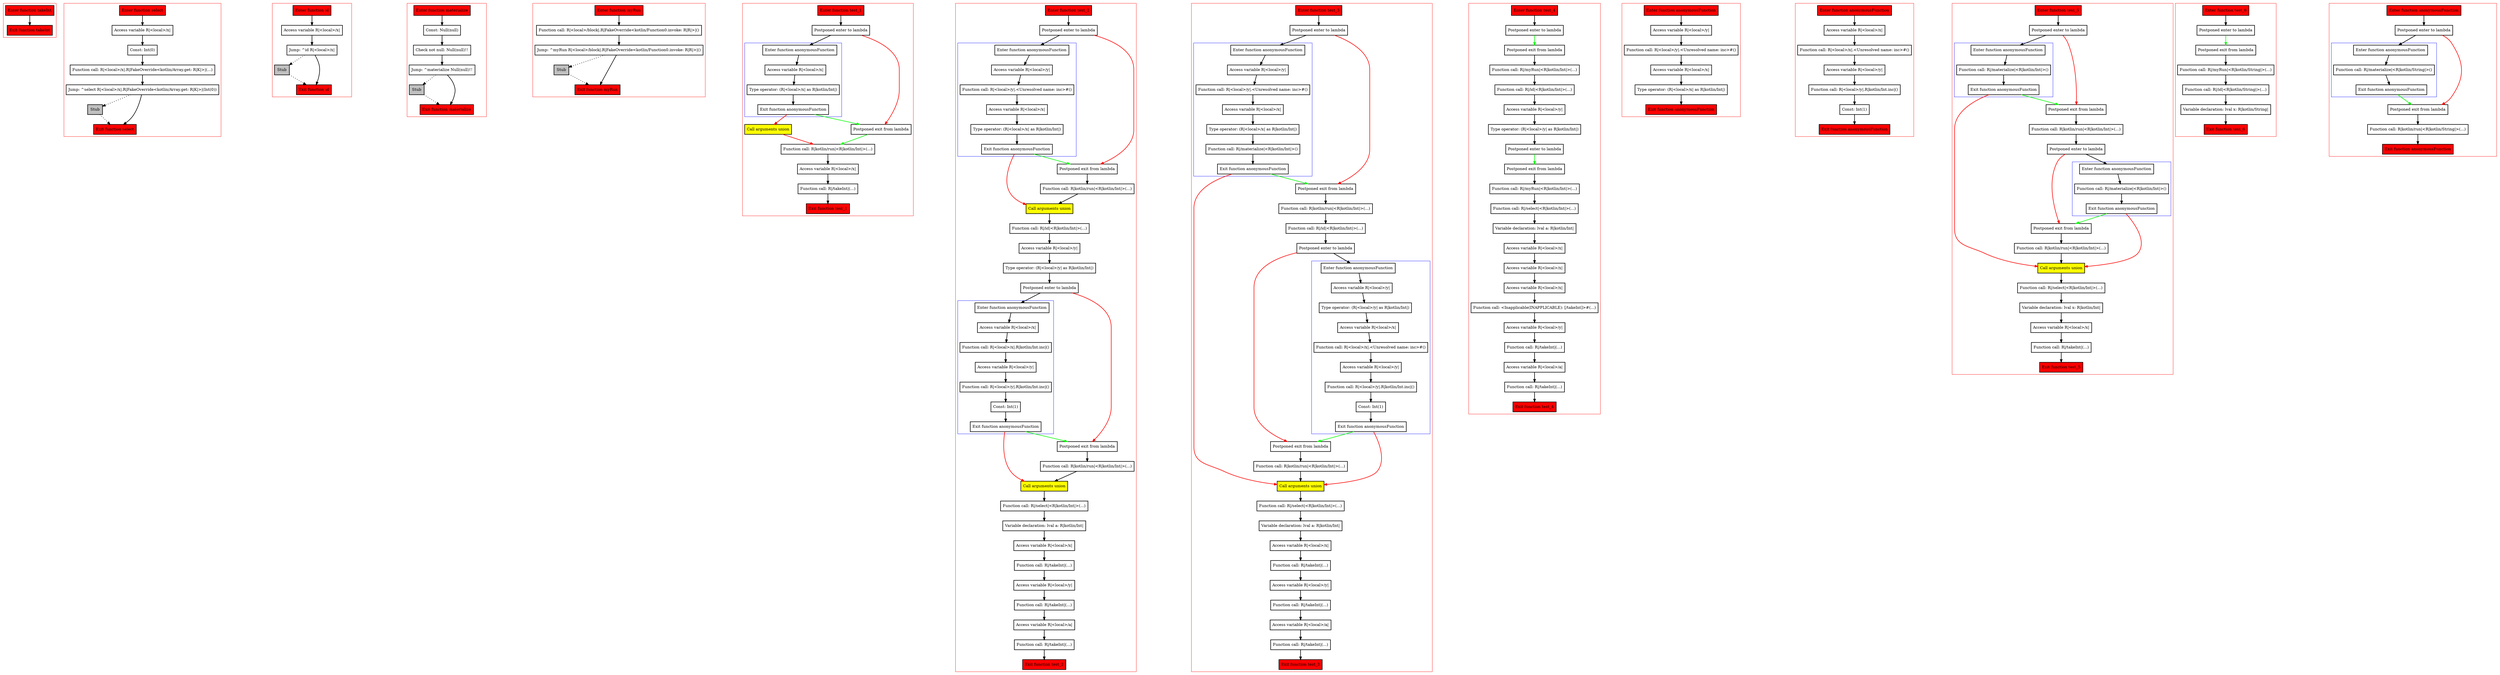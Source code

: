 digraph flowFromInplaceLambda_kt {
    graph [nodesep=3]
    node [shape=box penwidth=2]
    edge [penwidth=2]

    subgraph cluster_0 {
        color=red
        0 [label="Enter function takeInt" style="filled" fillcolor=red];
        1 [label="Exit function takeInt" style="filled" fillcolor=red];
    }

    0 -> {1};

    subgraph cluster_1 {
        color=red
        2 [label="Enter function select" style="filled" fillcolor=red];
        3 [label="Access variable R|<local>/x|"];
        4 [label="Const: Int(0)"];
        5 [label="Function call: R|<local>/x|.R|FakeOverride<kotlin/Array.get: R|K|>|(...)"];
        6 [label="Jump: ^select R|<local>/x|.R|FakeOverride<kotlin/Array.get: R|K|>|(Int(0))"];
        7 [label="Stub" style="filled" fillcolor=gray];
        8 [label="Exit function select" style="filled" fillcolor=red];
    }

    2 -> {3};
    3 -> {4};
    4 -> {5};
    5 -> {6};
    6 -> {8};
    6 -> {7} [style=dotted];
    7 -> {8} [style=dotted];

    subgraph cluster_2 {
        color=red
        9 [label="Enter function id" style="filled" fillcolor=red];
        10 [label="Access variable R|<local>/x|"];
        11 [label="Jump: ^id R|<local>/x|"];
        12 [label="Stub" style="filled" fillcolor=gray];
        13 [label="Exit function id" style="filled" fillcolor=red];
    }

    9 -> {10};
    10 -> {11};
    11 -> {13};
    11 -> {12} [style=dotted];
    12 -> {13} [style=dotted];

    subgraph cluster_3 {
        color=red
        14 [label="Enter function materialize" style="filled" fillcolor=red];
        15 [label="Const: Null(null)"];
        16 [label="Check not null: Null(null)!!"];
        17 [label="Jump: ^materialize Null(null)!!"];
        18 [label="Stub" style="filled" fillcolor=gray];
        19 [label="Exit function materialize" style="filled" fillcolor=red];
    }

    14 -> {15};
    15 -> {16};
    16 -> {17};
    17 -> {19};
    17 -> {18} [style=dotted];
    18 -> {19} [style=dotted];

    subgraph cluster_4 {
        color=red
        20 [label="Enter function myRun" style="filled" fillcolor=red];
        21 [label="Function call: R|<local>/block|.R|FakeOverride<kotlin/Function0.invoke: R|R|>|()"];
        22 [label="Jump: ^myRun R|<local>/block|.R|FakeOverride<kotlin/Function0.invoke: R|R|>|()"];
        23 [label="Stub" style="filled" fillcolor=gray];
        24 [label="Exit function myRun" style="filled" fillcolor=red];
    }

    20 -> {21};
    21 -> {22};
    22 -> {24};
    22 -> {23} [style=dotted];
    23 -> {24} [style=dotted];

    subgraph cluster_5 {
        color=red
        25 [label="Enter function test_1" style="filled" fillcolor=red];
        26 [label="Postponed enter to lambda"];
        subgraph cluster_6 {
            color=blue
            27 [label="Enter function anonymousFunction"];
            28 [label="Access variable R|<local>/x|"];
            29 [label="Type operator: (R|<local>/x| as R|kotlin/Int|)"];
            30 [label="Exit function anonymousFunction"];
        }
        31 [label="Call arguments union" style="filled" fillcolor=yellow];
        32 [label="Postponed exit from lambda"];
        33 [label="Function call: R|kotlin/run|<R|kotlin/Int|>(...)"];
        34 [label="Access variable R|<local>/x|"];
        35 [label="Function call: R|/takeInt|(...)"];
        36 [label="Exit function test_1" style="filled" fillcolor=red];
    }

    25 -> {26};
    26 -> {27};
    26 -> {32} [color=red];
    27 -> {28};
    28 -> {29};
    29 -> {30};
    30 -> {32} [color=green];
    30 -> {31} [color=red];
    31 -> {33} [color=red];
    32 -> {33} [color=green];
    33 -> {34};
    34 -> {35};
    35 -> {36};

    subgraph cluster_7 {
        color=red
        37 [label="Enter function test_2" style="filled" fillcolor=red];
        38 [label="Postponed enter to lambda"];
        subgraph cluster_8 {
            color=blue
            39 [label="Enter function anonymousFunction"];
            40 [label="Access variable R|<local>/y|"];
            41 [label="Function call: R|<local>/y|.<Unresolved name: inc>#()"];
            42 [label="Access variable R|<local>/x|"];
            43 [label="Type operator: (R|<local>/x| as R|kotlin/Int|)"];
            44 [label="Exit function anonymousFunction"];
        }
        45 [label="Postponed exit from lambda"];
        46 [label="Function call: R|kotlin/run|<R|kotlin/Int|>(...)"];
        47 [label="Call arguments union" style="filled" fillcolor=yellow];
        48 [label="Function call: R|/id|<R|kotlin/Int|>(...)"];
        49 [label="Access variable R|<local>/y|"];
        50 [label="Type operator: (R|<local>/y| as R|kotlin/Int|)"];
        51 [label="Postponed enter to lambda"];
        subgraph cluster_9 {
            color=blue
            52 [label="Enter function anonymousFunction"];
            53 [label="Access variable R|<local>/x|"];
            54 [label="Function call: R|<local>/x|.R|kotlin/Int.inc|()"];
            55 [label="Access variable R|<local>/y|"];
            56 [label="Function call: R|<local>/y|.R|kotlin/Int.inc|()"];
            57 [label="Const: Int(1)"];
            58 [label="Exit function anonymousFunction"];
        }
        59 [label="Postponed exit from lambda"];
        60 [label="Function call: R|kotlin/run|<R|kotlin/Int|>(...)"];
        61 [label="Call arguments union" style="filled" fillcolor=yellow];
        62 [label="Function call: R|/select|<R|kotlin/Int|>(...)"];
        63 [label="Variable declaration: lval a: R|kotlin/Int|"];
        64 [label="Access variable R|<local>/x|"];
        65 [label="Function call: R|/takeInt|(...)"];
        66 [label="Access variable R|<local>/y|"];
        67 [label="Function call: R|/takeInt|(...)"];
        68 [label="Access variable R|<local>/a|"];
        69 [label="Function call: R|/takeInt|(...)"];
        70 [label="Exit function test_2" style="filled" fillcolor=red];
    }

    37 -> {38};
    38 -> {39};
    38 -> {45} [color=red];
    39 -> {40};
    40 -> {41};
    41 -> {42};
    42 -> {43};
    43 -> {44};
    44 -> {45} [color=green];
    44 -> {47} [color=red];
    45 -> {46};
    46 -> {47};
    47 -> {48};
    48 -> {49};
    49 -> {50};
    50 -> {51};
    51 -> {52};
    51 -> {59} [color=red];
    52 -> {53};
    53 -> {54};
    54 -> {55};
    55 -> {56};
    56 -> {57};
    57 -> {58};
    58 -> {59} [color=green];
    58 -> {61} [color=red];
    59 -> {60};
    60 -> {61};
    61 -> {62};
    62 -> {63};
    63 -> {64};
    64 -> {65};
    65 -> {66};
    66 -> {67};
    67 -> {68};
    68 -> {69};
    69 -> {70};

    subgraph cluster_10 {
        color=red
        71 [label="Enter function test_3" style="filled" fillcolor=red];
        72 [label="Postponed enter to lambda"];
        subgraph cluster_11 {
            color=blue
            73 [label="Enter function anonymousFunction"];
            74 [label="Access variable R|<local>/y|"];
            75 [label="Function call: R|<local>/y|.<Unresolved name: inc>#()"];
            76 [label="Access variable R|<local>/x|"];
            77 [label="Type operator: (R|<local>/x| as R|kotlin/Int|)"];
            78 [label="Function call: R|/materialize|<R|kotlin/Int|>()"];
            79 [label="Exit function anonymousFunction"];
        }
        80 [label="Postponed exit from lambda"];
        81 [label="Function call: R|kotlin/run|<R|kotlin/Int|>(...)"];
        82 [label="Function call: R|/id|<R|kotlin/Int|>(...)"];
        83 [label="Postponed enter to lambda"];
        subgraph cluster_12 {
            color=blue
            84 [label="Enter function anonymousFunction"];
            85 [label="Access variable R|<local>/y|"];
            86 [label="Type operator: (R|<local>/y| as R|kotlin/Int|)"];
            87 [label="Access variable R|<local>/x|"];
            88 [label="Function call: R|<local>/x|.<Unresolved name: inc>#()"];
            89 [label="Access variable R|<local>/y|"];
            90 [label="Function call: R|<local>/y|.R|kotlin/Int.inc|()"];
            91 [label="Const: Int(1)"];
            92 [label="Exit function anonymousFunction"];
        }
        93 [label="Postponed exit from lambda"];
        94 [label="Function call: R|kotlin/run|<R|kotlin/Int|>(...)"];
        95 [label="Call arguments union" style="filled" fillcolor=yellow];
        96 [label="Function call: R|/select|<R|kotlin/Int|>(...)"];
        97 [label="Variable declaration: lval a: R|kotlin/Int|"];
        98 [label="Access variable R|<local>/x|"];
        99 [label="Function call: R|/takeInt|(...)"];
        100 [label="Access variable R|<local>/y|"];
        101 [label="Function call: R|/takeInt|(...)"];
        102 [label="Access variable R|<local>/a|"];
        103 [label="Function call: R|/takeInt|(...)"];
        104 [label="Exit function test_3" style="filled" fillcolor=red];
    }

    71 -> {72};
    72 -> {73};
    72 -> {80} [color=red];
    73 -> {74};
    74 -> {75};
    75 -> {76};
    76 -> {77};
    77 -> {78};
    78 -> {79};
    79 -> {80} [color=green];
    79 -> {95} [color=red];
    80 -> {81};
    81 -> {82};
    82 -> {83};
    83 -> {84};
    83 -> {93} [color=red];
    84 -> {85};
    85 -> {86};
    86 -> {87};
    87 -> {88};
    88 -> {89};
    89 -> {90};
    90 -> {91};
    91 -> {92};
    92 -> {93} [color=green];
    92 -> {95} [color=red];
    93 -> {94};
    94 -> {95};
    95 -> {96};
    96 -> {97};
    97 -> {98};
    98 -> {99};
    99 -> {100};
    100 -> {101};
    101 -> {102};
    102 -> {103};
    103 -> {104};

    subgraph cluster_13 {
        color=red
        105 [label="Enter function test_4" style="filled" fillcolor=red];
        106 [label="Postponed enter to lambda"];
        107 [label="Postponed exit from lambda"];
        108 [label="Function call: R|/myRun|<R|kotlin/Int|>(...)"];
        109 [label="Function call: R|/id|<R|kotlin/Int|>(...)"];
        110 [label="Access variable R|<local>/y|"];
        111 [label="Type operator: (R|<local>/y| as R|kotlin/Int|)"];
        112 [label="Postponed enter to lambda"];
        113 [label="Postponed exit from lambda"];
        114 [label="Function call: R|/myRun|<R|kotlin/Int|>(...)"];
        115 [label="Function call: R|/select|<R|kotlin/Int|>(...)"];
        116 [label="Variable declaration: lval a: R|kotlin/Int|"];
        117 [label="Access variable R|<local>/x|"];
        118 [label="Access variable R|<local>/x|"];
        119 [label="Access variable R|<local>/x|"];
        120 [label="Function call: <Inapplicable(INAPPLICABLE): [/takeInt]>#(...)"];
        121 [label="Access variable R|<local>/y|"];
        122 [label="Function call: R|/takeInt|(...)"];
        123 [label="Access variable R|<local>/a|"];
        124 [label="Function call: R|/takeInt|(...)"];
        125 [label="Exit function test_4" style="filled" fillcolor=red];
    }

    105 -> {106};
    106 -> {107 107} [color=green];
    107 -> {108};
    108 -> {109};
    109 -> {110};
    110 -> {111};
    111 -> {112};
    112 -> {113 113} [color=green];
    113 -> {114};
    114 -> {115};
    115 -> {116};
    116 -> {117};
    117 -> {118};
    118 -> {119};
    119 -> {120};
    120 -> {121};
    121 -> {122};
    122 -> {123};
    123 -> {124};
    124 -> {125};

    subgraph cluster_14 {
        color=red
        126 [label="Enter function anonymousFunction" style="filled" fillcolor=red];
        127 [label="Access variable R|<local>/y|"];
        128 [label="Function call: R|<local>/y|.<Unresolved name: inc>#()"];
        129 [label="Access variable R|<local>/x|"];
        130 [label="Type operator: (R|<local>/x| as R|kotlin/Int|)"];
        131 [label="Exit function anonymousFunction" style="filled" fillcolor=red];
    }

    126 -> {127};
    127 -> {128};
    128 -> {129};
    129 -> {130};
    130 -> {131};

    subgraph cluster_15 {
        color=red
        132 [label="Enter function anonymousFunction" style="filled" fillcolor=red];
        133 [label="Access variable R|<local>/x|"];
        134 [label="Function call: R|<local>/x|.<Unresolved name: inc>#()"];
        135 [label="Access variable R|<local>/y|"];
        136 [label="Function call: R|<local>/y|.R|kotlin/Int.inc|()"];
        137 [label="Const: Int(1)"];
        138 [label="Exit function anonymousFunction" style="filled" fillcolor=red];
    }

    132 -> {133};
    133 -> {134};
    134 -> {135};
    135 -> {136};
    136 -> {137};
    137 -> {138};

    subgraph cluster_16 {
        color=red
        139 [label="Enter function test_5" style="filled" fillcolor=red];
        140 [label="Postponed enter to lambda"];
        subgraph cluster_17 {
            color=blue
            141 [label="Enter function anonymousFunction"];
            142 [label="Function call: R|/materialize|<R|kotlin/Int|>()"];
            143 [label="Exit function anonymousFunction"];
        }
        144 [label="Postponed exit from lambda"];
        145 [label="Function call: R|kotlin/run|<R|kotlin/Int|>(...)"];
        146 [label="Postponed enter to lambda"];
        subgraph cluster_18 {
            color=blue
            147 [label="Enter function anonymousFunction"];
            148 [label="Function call: R|/materialize|<R|kotlin/Int|>()"];
            149 [label="Exit function anonymousFunction"];
        }
        150 [label="Postponed exit from lambda"];
        151 [label="Function call: R|kotlin/run|<R|kotlin/Int|>(...)"];
        152 [label="Call arguments union" style="filled" fillcolor=yellow];
        153 [label="Function call: R|/select|<R|kotlin/Int|>(...)"];
        154 [label="Variable declaration: lval x: R|kotlin/Int|"];
        155 [label="Access variable R|<local>/x|"];
        156 [label="Function call: R|/takeInt|(...)"];
        157 [label="Exit function test_5" style="filled" fillcolor=red];
    }

    139 -> {140};
    140 -> {141};
    140 -> {144} [color=red];
    141 -> {142};
    142 -> {143};
    143 -> {144} [color=green];
    143 -> {152} [color=red];
    144 -> {145};
    145 -> {146};
    146 -> {147};
    146 -> {150} [color=red];
    147 -> {148};
    148 -> {149};
    149 -> {150} [color=green];
    149 -> {152} [color=red];
    150 -> {151};
    151 -> {152};
    152 -> {153};
    153 -> {154};
    154 -> {155};
    155 -> {156};
    156 -> {157};

    subgraph cluster_19 {
        color=red
        158 [label="Enter function test_6" style="filled" fillcolor=red];
        159 [label="Postponed enter to lambda"];
        160 [label="Postponed exit from lambda"];
        161 [label="Function call: R|/myRun|<R|kotlin/String|>(...)"];
        162 [label="Function call: R|/id|<R|kotlin/String|>(...)"];
        163 [label="Variable declaration: lval x: R|kotlin/String|"];
        164 [label="Exit function test_6" style="filled" fillcolor=red];
    }

    158 -> {159};
    159 -> {160 160} [color=green];
    160 -> {161};
    161 -> {162};
    162 -> {163};
    163 -> {164};

    subgraph cluster_20 {
        color=red
        165 [label="Enter function anonymousFunction" style="filled" fillcolor=red];
        166 [label="Postponed enter to lambda"];
        subgraph cluster_21 {
            color=blue
            167 [label="Enter function anonymousFunction"];
            168 [label="Function call: R|/materialize|<R|kotlin/String|>()"];
            169 [label="Exit function anonymousFunction"];
        }
        170 [label="Postponed exit from lambda"];
        171 [label="Function call: R|kotlin/run|<R|kotlin/String|>(...)"];
        172 [label="Exit function anonymousFunction" style="filled" fillcolor=red];
    }

    165 -> {166};
    166 -> {167};
    166 -> {170} [color=red];
    167 -> {168};
    168 -> {169};
    169 -> {170} [color=green];
    170 -> {171};
    171 -> {172};

}
